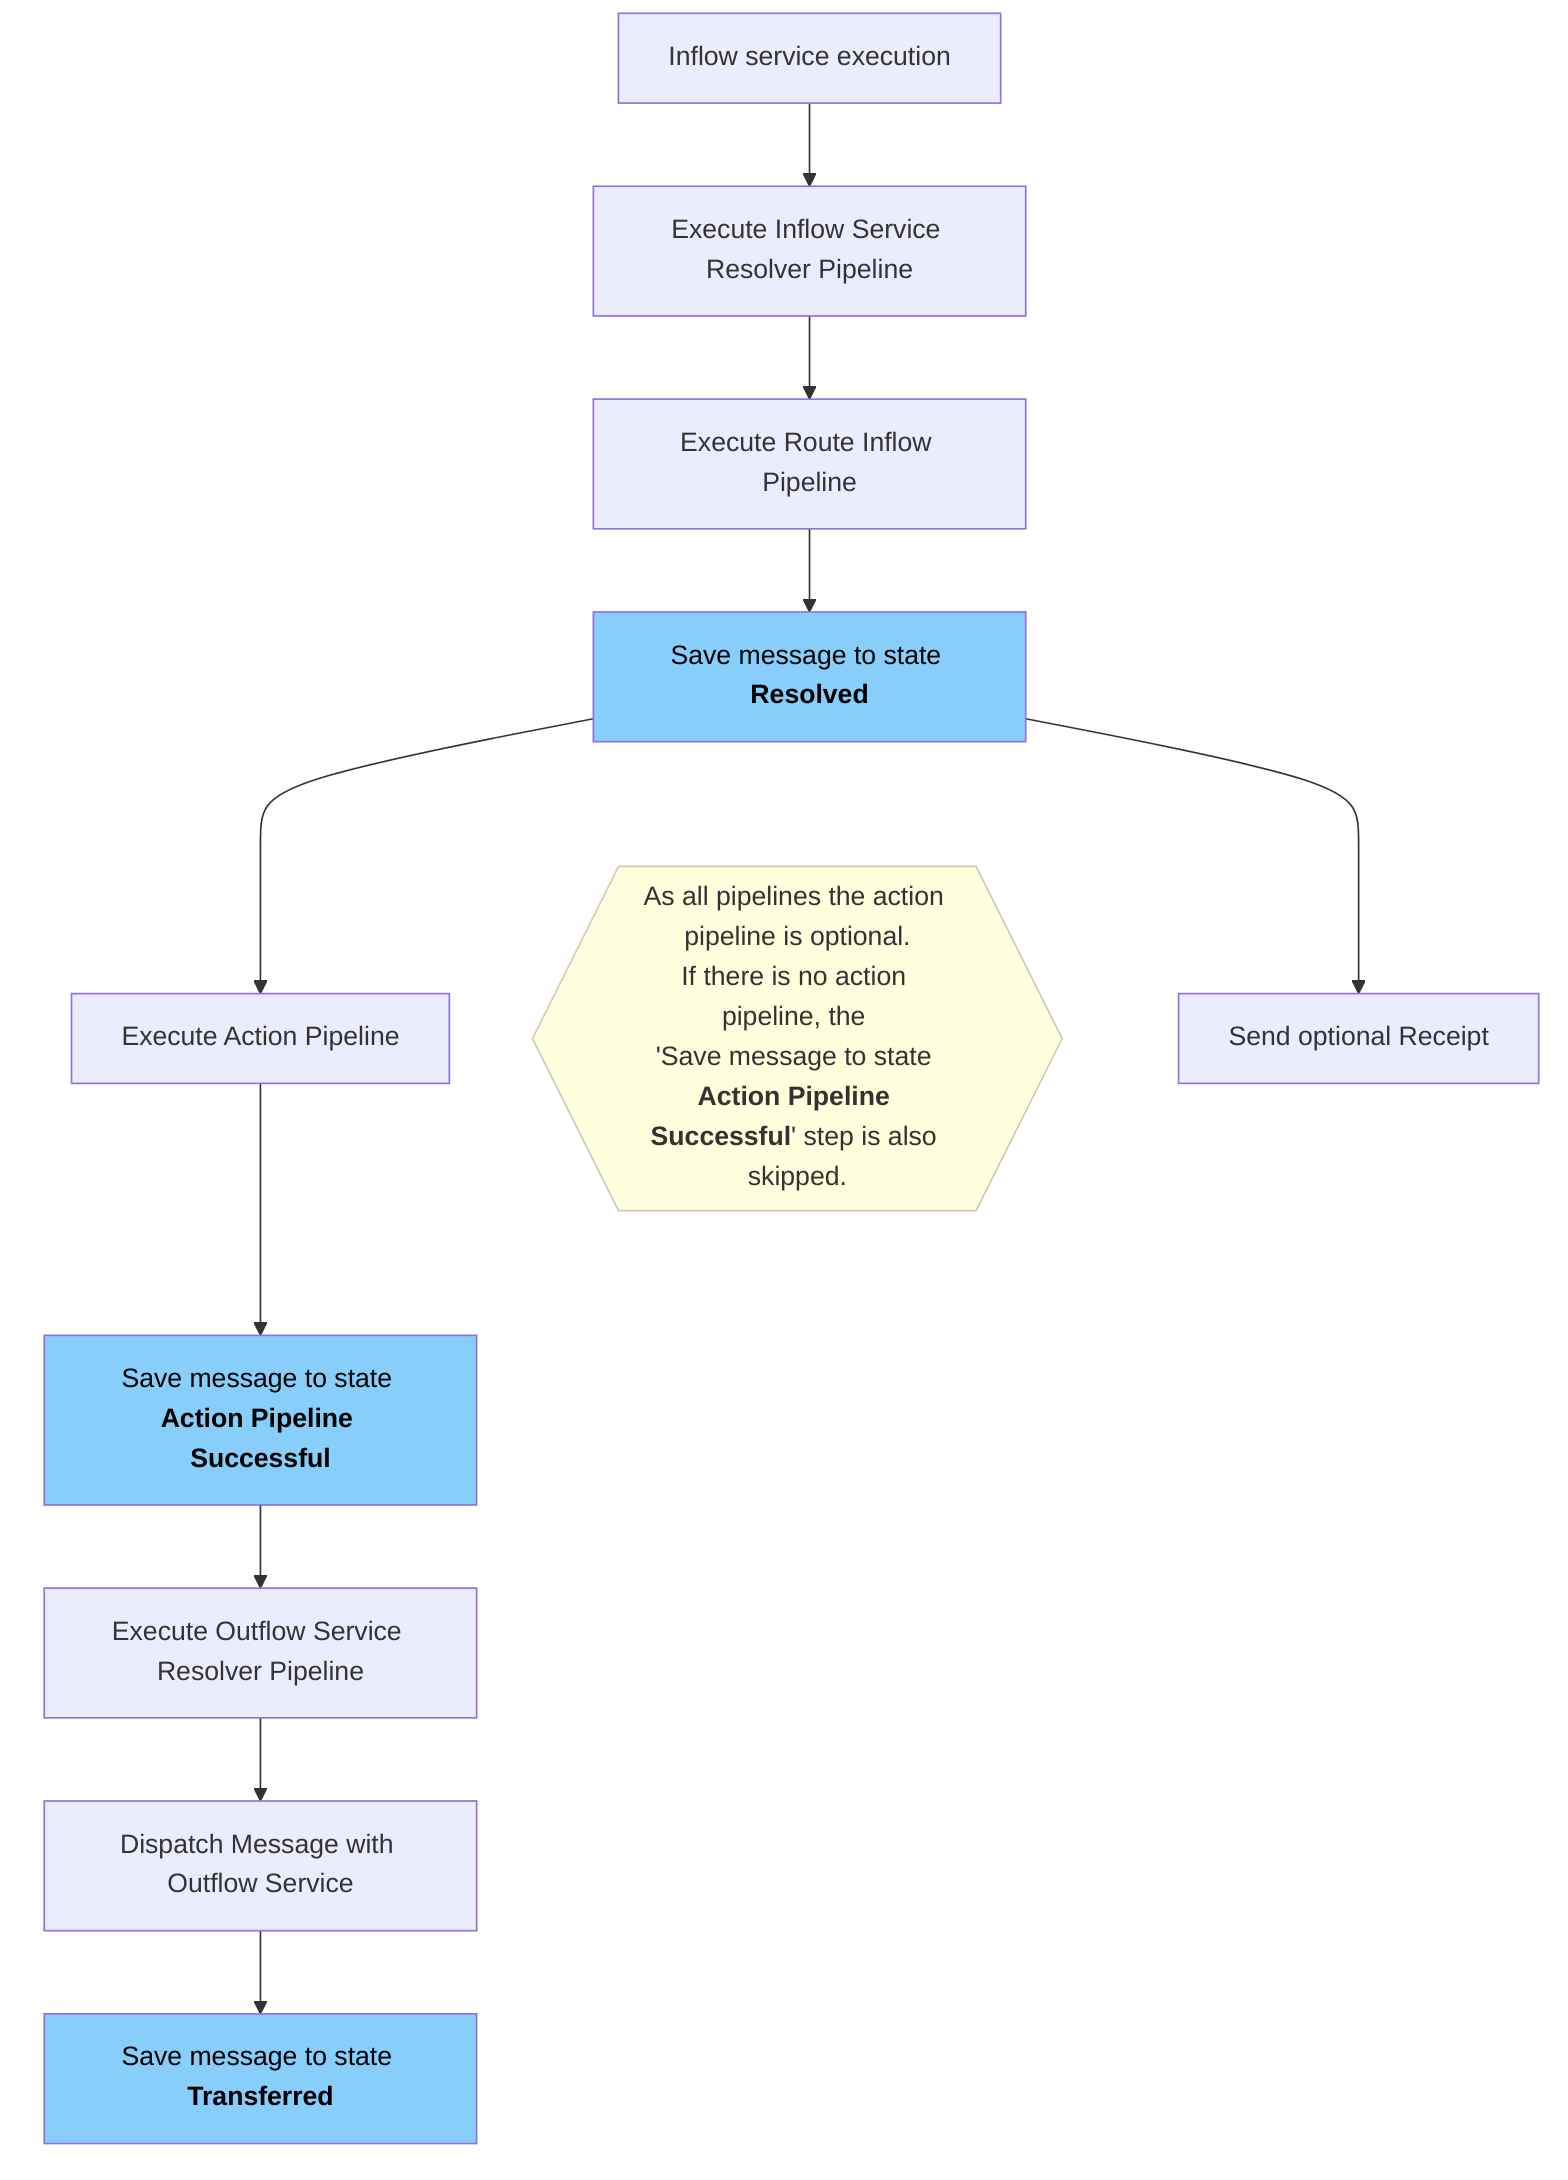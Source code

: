 flowchart
    classDef note-sub opacity:0
    classDef note fill:#ffd, stroke:#ccb
    classDef persist fill:#87CEFA, color:#000000

    INFLOW-SERVICE[Inflow service execution] --> INFLOW-SERVICE-RESOLVER-PIPELINE[Execute Inflow Service Resolver Pipeline]
    INFLOW-SERVICE-RESOLVER-PIPELINE --> ROUTE-INFLOW-PIPELINE[Execute Route Inflow Pipeline]
    ROUTE-INFLOW-PIPELINE --> PERSIST_MESSAGE_RESOLVED[Save message to state <b>Resolved</b>]
    PERSIST_MESSAGE_RESOLVED --> SEND_ACKNOWLEDGEMENT[Send optional Receipt]
    PERSIST_MESSAGE_RESOLVED --> ACTION_PIPELINE[Execute Action Pipeline]
    ACTION_PIPELINE --> PERSIST_MESSAGE_ACTION[Save message to state <b>Action Pipeline Successful</b>]
    PERSIST_MESSAGE_ACTION --> OUTFLOW-SERVICE-RESOLVER-PIPELINE[Execute Outflow Service Resolver Pipeline]
    OUTFLOW-SERVICE-RESOLVER-PIPELINE --> SEND_MESSAGE[Dispatch Message with Outflow Service]
    SEND_MESSAGE --> PERSIST_MESSAGE_SENT[Save message to state <b>Transferred</b>]

    subgraph action-note [" "]
        ACTION_PIPELINE
        ACTION_PIPELINE-NOTE{{As all pipelines the action pipeline is optional.<br>If there is no action pipeline, the <br>'Save message to state <b>Action Pipeline Successful</b>' step is also skipped.}}
    end

    class action-note note-sub
    class ACTION_PIPELINE-NOTE note
    class PERSIST_MESSAGE_RESOLVED,PERSIST_MESSAGE_ACTION,PERSIST_MESSAGE_SENT persist